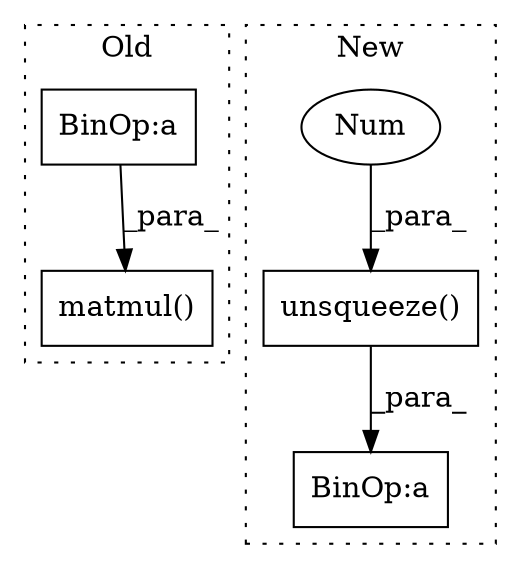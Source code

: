 digraph G {
subgraph cluster0 {
1 [label="matmul()" a="75" s="4160,4207" l="13,1" shape="box"];
5 [label="BinOp:a" a="82" s="3729" l="3" shape="box"];
label = "Old";
style="dotted";
}
subgraph cluster1 {
2 [label="unsqueeze()" a="75" s="3825,3842" l="15,1" shape="box"];
3 [label="Num" a="76" s="3840" l="2" shape="ellipse"];
4 [label="BinOp:a" a="82" s="3903" l="3" shape="box"];
label = "New";
style="dotted";
}
2 -> 4 [label="_para_"];
3 -> 2 [label="_para_"];
5 -> 1 [label="_para_"];
}